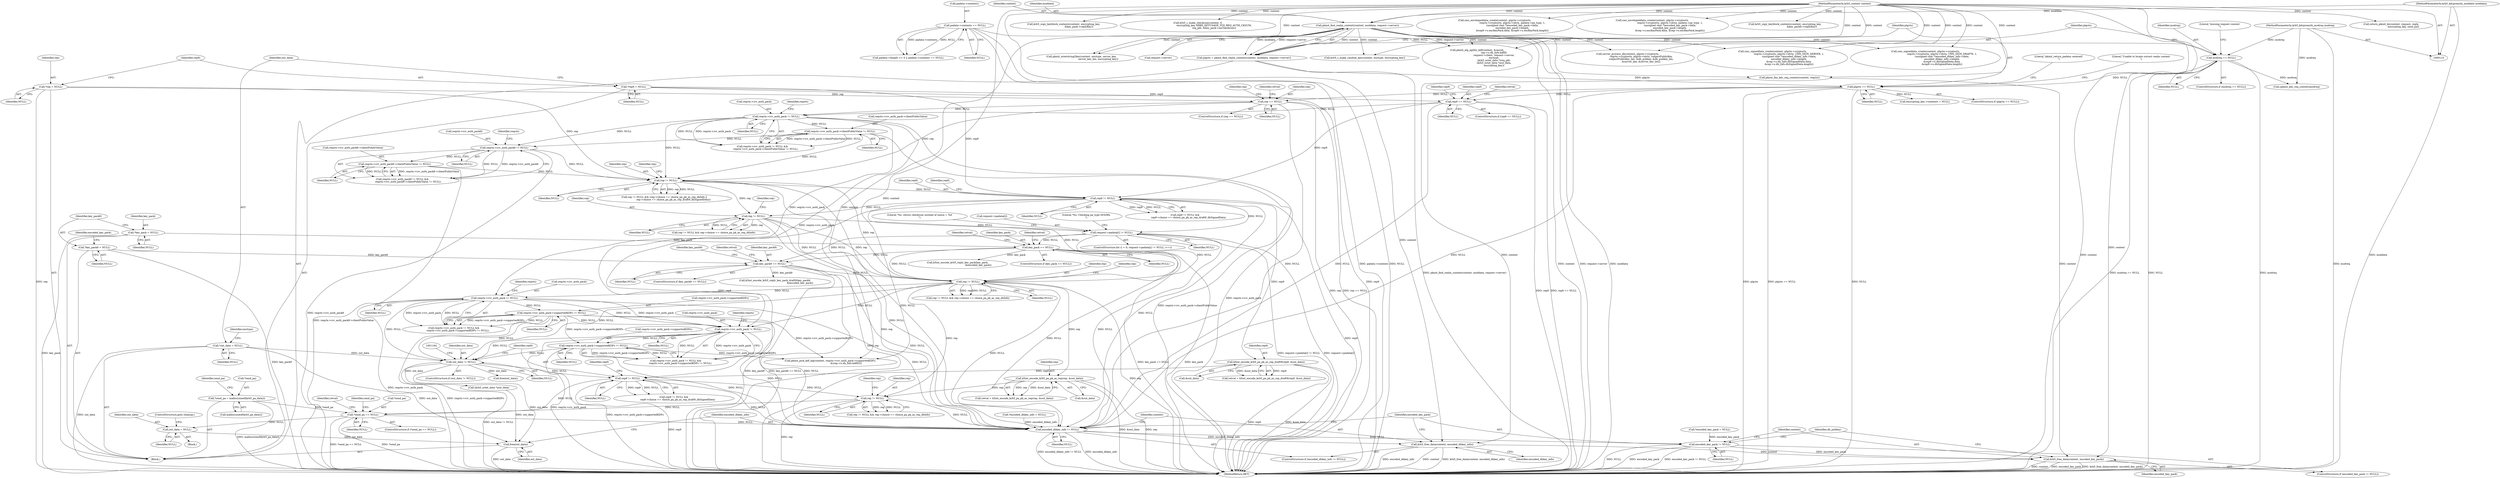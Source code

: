digraph "0_krb5_db64ca25d661a47b996b4e2645998b5d7f0eb52c@API" {
"1001272" [label="(Call,*send_pa == NULL)"];
"1001265" [label="(Call,*send_pa = malloc(sizeof(krb5_pa_data)))"];
"1001184" [label="(Call,rep != NULL)"];
"1001138" [label="(Call,k5int_encode_krb5_pa_pk_as_rep(rep, &out_data))"];
"1001066" [label="(Call,rep != NULL)"];
"1000528" [label="(Call,rep != NULL)"];
"1000470" [label="(Call,rep != NULL)"];
"1000172" [label="(Call,*rep = NULL)"];
"1000344" [label="(Call,rep == NULL)"];
"1000257" [label="(Call,plgctx == NULL)"];
"1000248" [label="(Call,plgctx = pkinit_find_realm_context(context, moddata, request->server))"];
"1000250" [label="(Call,pkinit_find_realm_context(context, moddata, request->server))"];
"1000111" [label="(MethodParameterIn,krb5_context context)"];
"1000120" [label="(MethodParameterIn,krb5_kdcpreauth_moddata moddata)"];
"1000240" [label="(Call,modreq == NULL)"];
"1000121" [label="(MethodParameterIn,krb5_kdcpreauth_modreq modreq)"];
"1000232" [label="(Call,padata->contents == NULL)"];
"1000390" [label="(Call,reqctx->rcv_auth_pack->clientPublicValue != NULL)"];
"1000385" [label="(Call,reqctx->rcv_auth_pack != NULL)"];
"1000364" [label="(Call,rep9 == NULL)"];
"1000176" [label="(Call,*rep9 = NULL)"];
"1000428" [label="(Call,reqctx->rcv_auth_pack9 != NULL)"];
"1000433" [label="(Call,reqctx->rcv_auth_pack9->clientPublicValue != NULL)"];
"1000519" [label="(Call,rep9 != NULL)"];
"1000916" [label="(Call,key_pack9 == NULL)"];
"1000194" [label="(Call,*key_pack9 = NULL)"];
"1000764" [label="(Call,key_pack == NULL)"];
"1000190" [label="(Call,*key_pack = NULL)"];
"1000712" [label="(Call,request->padata[i] != NULL)"];
"1001175" [label="(Call,rep9 != NULL)"];
"1001147" [label="(Call,k5int_encode_krb5_pa_pk_as_rep_draft9(rep9, &out_data))"];
"1001159" [label="(Call,out_data != NULL)"];
"1000180" [label="(Call,*out_data = NULL)"];
"1001080" [label="(Call,reqctx->rcv_auth_pack->supportedKDFs != NULL)"];
"1001075" [label="(Call,reqctx->rcv_auth_pack != NULL)"];
"1001090" [label="(Call,reqctx->rcv_auth_pack != NULL)"];
"1001095" [label="(Call,reqctx->rcv_auth_pack->supportedKDFs != NULL)"];
"1001286" [label="(Call,out_data = NULL)"];
"1001346" [label="(Call,free(out_data))"];
"1001349" [label="(Call,encoded_dhkey_info != NULL)"];
"1001352" [label="(Call,krb5_free_data(context, encoded_dhkey_info))"];
"1001359" [label="(Call,krb5_free_data(context, encoded_key_pack))"];
"1001356" [label="(Call,encoded_key_pack != NULL)"];
"1000195" [label="(Identifier,key_pack9)"];
"1000765" [label="(Identifier,key_pack)"];
"1000369" [label="(Identifier,retval)"];
"1000429" [label="(Call,reqctx->rcv_auth_pack9)"];
"1001068" [label="(Identifier,NULL)"];
"1001089" [label="(Call,reqctx->rcv_auth_pack != NULL &&\n            reqctx->rcv_auth_pack->supportedKDFs != NULL)"];
"1001180" [label="(Identifier,rep9)"];
"1001346" [label="(Call,free(out_data))"];
"1001339" [label="(Call,pkinit_fini_kdc_req_context(context, reqctx))"];
"1000345" [label="(Identifier,rep)"];
"1001348" [label="(ControlStructure,if (encoded_dhkey_info != NULL))"];
"1001083" [label="(Identifier,reqctx)"];
"1000346" [label="(Identifier,NULL)"];
"1001274" [label="(Identifier,send_pa)"];
"1001094" [label="(Identifier,NULL)"];
"1000521" [label="(Identifier,NULL)"];
"1000915" [label="(ControlStructure,if (key_pack9 == NULL))"];
"1000354" [label="(Identifier,rep)"];
"1001350" [label="(Identifier,encoded_dhkey_info)"];
"1000259" [label="(Identifier,NULL)"];
"1001177" [label="(Identifier,NULL)"];
"1001098" [label="(Identifier,reqctx)"];
"1001184" [label="(Call,rep != NULL)"];
"1000240" [label="(Call,modreq == NULL)"];
"1000219" [label="(Call,return_pkinit_kx(context, request, reply,\n                                encrypting_key, send_pa))"];
"1000186" [label="(Identifier,enctype)"];
"1001067" [label="(Identifier,rep)"];
"1000177" [label="(Identifier,rep9)"];
"1000374" [label="(Identifier,rep9)"];
"1000708" [label="(ControlStructure,for (i = 0; request->padata[i] != NULL; i++))"];
"1000248" [label="(Call,plgctx = pkinit_find_realm_context(context, moddata, request->server))"];
"1000363" [label="(ControlStructure,if (rep9 == NULL))"];
"1001145" [label="(Call,retval = k5int_encode_krb5_pa_pk_as_rep_draft9(rep9, &out_data))"];
"1001090" [label="(Call,reqctx->rcv_auth_pack != NULL)"];
"1000386" [label="(Call,reqctx->rcv_auth_pack)"];
"1001147" [label="(Call,k5int_encode_krb5_pa_pk_as_rep_draft9(rep9, &out_data))"];
"1000384" [label="(Call,reqctx->rcv_auth_pack != NULL &&\n        reqctx->rcv_auth_pack->clientPublicValue != NULL)"];
"1000718" [label="(Identifier,NULL)"];
"1001081" [label="(Call,reqctx->rcv_auth_pack->supportedKDFs)"];
"1000385" [label="(Call,reqctx->rcv_auth_pack != NULL)"];
"1001076" [label="(Call,reqctx->rcv_auth_pack)"];
"1001355" [label="(ControlStructure,if (encoded_key_pack != NULL))"];
"1001358" [label="(Identifier,NULL)"];
"1000191" [label="(Identifier,key_pack)"];
"1001363" [label="(Identifier,dh_pubkey)"];
"1001275" [label="(Identifier,NULL)"];
"1000251" [label="(Identifier,context)"];
"1001288" [label="(Identifier,NULL)"];
"1000172" [label="(Call,*rep = NULL)"];
"1000529" [label="(Identifier,rep)"];
"1000723" [label="(Literal,\"%s: Checking pa_type 0x%08x\n\")"];
"1001086" [label="(Identifier,NULL)"];
"1001080" [label="(Call,reqctx->rcv_auth_pack->supportedKDFs != NULL)"];
"1000841" [label="(Call,k5int_encode_krb5_reply_key_pack(key_pack,\n                                                      &encoded_key_pack))"];
"1000921" [label="(Identifier,retval)"];
"1001138" [label="(Call,k5int_encode_krb5_pa_pk_as_rep(rep, &out_data))"];
"1000190" [label="(Call,*key_pack = NULL)"];
"1001148" [label="(Identifier,rep9)"];
"1001289" [label="(ControlStructure,goto cleanup;)"];
"1000773" [label="(Identifier,retval)"];
"1000176" [label="(Call,*rep9 = NULL)"];
"1000832" [label="(Call,krb5_copy_keyblock_contents(context, encrypting_key,\n                                        &key_pack->replyKey))"];
"1000182" [label="(Identifier,NULL)"];
"1000253" [label="(Call,request->server)"];
"1000390" [label="(Call,reqctx->rcv_auth_pack->clientPublicValue != NULL)"];
"1000236" [label="(Identifier,NULL)"];
"1000527" [label="(Call,rep != NULL && rep->choice == choice_pa_pk_as_rep_dhInfo)"];
"1000432" [label="(Identifier,NULL)"];
"1000120" [label="(MethodParameterIn,krb5_kdcpreauth_moddata moddata)"];
"1001251" [label="(Call,pkinit_octetstring2key(context, enctype, server_key,\n                                            server_key_len, encrypting_key))"];
"1001352" [label="(Call,krb5_free_data(context, encoded_dhkey_info))"];
"1000433" [label="(Call,reqctx->rcv_auth_pack9->clientPublicValue != NULL)"];
"1001359" [label="(Call,krb5_free_data(context, encoded_key_pack))"];
"1000366" [label="(Identifier,NULL)"];
"1001286" [label="(Call,out_data = NULL)"];
"1000476" [label="(Identifier,rep)"];
"1001101" [label="(Identifier,NULL)"];
"1001287" [label="(Identifier,out_data)"];
"1001284" [label="(Call,free(out_data))"];
"1001079" [label="(Identifier,NULL)"];
"1000944" [label="(Call,k5int_encode_krb5_reply_key_pack_draft9(key_pack9,\n                                                                 &encoded_key_pack))"];
"1000250" [label="(Call,pkinit_find_realm_context(context, moddata, request->server))"];
"1000232" [label="(Call,padata->contents == NULL)"];
"1001272" [label="(Call,*send_pa == NULL)"];
"1000199" [label="(Identifier,encoded_key_pack)"];
"1001183" [label="(Call,rep != NULL && rep->choice == choice_pa_pk_as_rep_dhInfo)"];
"1001066" [label="(Call,rep != NULL)"];
"1000121" [label="(MethodParameterIn,krb5_kdcpreauth_modreq modreq)"];
"1000393" [label="(Identifier,reqctx)"];
"1000194" [label="(Call,*key_pack9 = NULL)"];
"1001160" [label="(Identifier,out_data)"];
"1000774" [label="(Call,krb5_c_make_checksum(context, 0,\n                                          encrypting_key, KRB5_KEYUSAGE_TGS_REQ_AUTH_CKSUM,\n                                          req_pkt, &key_pack->asChecksum))"];
"1001065" [label="(Call,rep != NULL && rep->choice == choice_pa_pk_as_rep_dhInfo)"];
"1001268" [label="(Call,malloc(sizeof(krb5_pa_data)))"];
"1000916" [label="(Call,key_pack9 == NULL)"];
"1000961" [label="(Call,cms_envelopeddata_create(context, plgctx->cryptoctx,\n                                              reqctx->cryptoctx, plgctx->idctx, padata->pa_type, 1,\n                                              (unsigned char *)encoded_key_pack->data,\n                                              encoded_key_pack->length,\n                                              &rep9->u.encKeyPack.data, &rep9->u.encKeyPack.length))"];
"1000344" [label="(Call,rep == NULL)"];
"1000168" [label="(Call,*encoded_dhkey_info = NULL)"];
"1000763" [label="(ControlStructure,if (key_pack == NULL))"];
"1000917" [label="(Identifier,key_pack9)"];
"1000533" [label="(Identifier,rep)"];
"1000249" [label="(Identifier,plgctx)"];
"1000122" [label="(Block,)"];
"1001095" [label="(Call,reqctx->rcv_auth_pack->supportedKDFs != NULL)"];
"1000918" [label="(Identifier,NULL)"];
"1000520" [label="(Identifier,rep9)"];
"1001266" [label="(Call,*send_pa)"];
"1000226" [label="(Call,padata->length <= 0 || padata->contents == NULL)"];
"1000746" [label="(Literal,\"%s: return checksum instead of nonce = %d\n\")"];
"1000518" [label="(Call,rep9 != NULL &&\n         rep9->choice == choice_pa_pk_as_rep_draft9_dhSignedData)"];
"1000233" [label="(Call,padata->contents)"];
"1000389" [label="(Identifier,NULL)"];
"1000192" [label="(Identifier,NULL)"];
"1000241" [label="(Identifier,modreq)"];
"1000471" [label="(Identifier,rep)"];
"1001175" [label="(Call,rep9 != NULL)"];
"1000257" [label="(Call,plgctx == NULL)"];
"1000252" [label="(Identifier,moddata)"];
"1000427" [label="(Call,reqctx->rcv_auth_pack9 != NULL &&\n               reqctx->rcv_auth_pack9->clientPublicValue != NULL)"];
"1000262" [label="(Literal,\"Unable to locate correct realm context\n\")"];
"1000181" [label="(Identifier,out_data)"];
"1000712" [label="(Call,request->padata[i] != NULL)"];
"1000180" [label="(Call,*out_data = NULL)"];
"1001354" [label="(Identifier,encoded_dhkey_info)"];
"1001075" [label="(Call,reqctx->rcv_auth_pack != NULL)"];
"1000439" [label="(Identifier,NULL)"];
"1000470" [label="(Call,rep != NULL)"];
"1001161" [label="(Identifier,NULL)"];
"1000530" [label="(Identifier,NULL)"];
"1000173" [label="(Identifier,rep)"];
"1000436" [label="(Identifier,reqctx)"];
"1001139" [label="(Identifier,rep)"];
"1001235" [label="(Call,(krb5_octet_data *)out_data)"];
"1000198" [label="(Call,*encoded_key_pack = NULL)"];
"1000343" [label="(ControlStructure,if (rep == NULL))"];
"1000286" [label="(Call,encrypting_key->contents = NULL)"];
"1001186" [label="(Identifier,NULL)"];
"1000349" [label="(Identifier,retval)"];
"1000469" [label="(Call,rep != NULL && (rep->choice == choice_pa_pk_as_rep_dhInfo ||\n                        rep->choice == choice_pa_pk_as_rep_draft9_dhSignedData))"];
"1000391" [label="(Call,reqctx->rcv_auth_pack->clientPublicValue)"];
"1000519" [label="(Call,rep9 != NULL)"];
"1001071" [label="(Identifier,rep)"];
"1000769" [label="(Identifier,retval)"];
"1000434" [label="(Call,reqctx->rcv_auth_pack9->clientPublicValue)"];
"1001265" [label="(Call,*send_pa = malloc(sizeof(krb5_pa_data)))"];
"1000926" [label="(Identifier,key_pack9)"];
"1000713" [label="(Call,request->padata[i])"];
"1000269" [label="(Call,(pkinit_kdc_req_context)modreq)"];
"1000866" [label="(Call,cms_envelopeddata_create(context, plgctx->cryptoctx,\n                                              reqctx->cryptoctx, plgctx->idctx, padata->pa_type, 1,\n                                              (unsigned char *)encoded_key_pack->data,\n                                              encoded_key_pack->length,\n                                              &rep->u.encKeyPack.data, &rep->u.encKeyPack.length))"];
"1001347" [label="(Identifier,out_data)"];
"1000698" [label="(Call,krb5_c_make_random_key(context, enctype, encrypting_key))"];
"1001214" [label="(Call,pkinit_alg_agility_kdf(context, &secret,\n                                            rep->u.dh_Info.kdfID,\n                                            request->client, request->server,\n                                            enctype,\n                                            (krb5_octet_data *)req_pkt,\n                                            (krb5_octet_data *)out_data,\n                                            encrypting_key))"];
"1000245" [label="(Literal,\"missing request context \n\")"];
"1000528" [label="(Call,rep != NULL)"];
"1000524" [label="(Identifier,rep9)"];
"1001074" [label="(Call,reqctx->rcv_auth_pack != NULL &&\n          reqctx->rcv_auth_pack->supportedKDFs != NULL)"];
"1001271" [label="(ControlStructure,if (*send_pa == NULL))"];
"1001278" [label="(Identifier,retval)"];
"1001091" [label="(Call,reqctx->rcv_auth_pack)"];
"1001159" [label="(Call,out_data != NULL)"];
"1000256" [label="(ControlStructure,if (plgctx == NULL))"];
"1000764" [label="(Call,key_pack == NULL)"];
"1000489" [label="(Call,server_process_dh(context, plgctx->cryptoctx,\n                                   reqctx->cryptoctx, plgctx->idctx, subjectPublicKey,\n                                   subjectPublicKey_len, &dh_pubkey, &dh_pubkey_len,\n                                   &server_key, &server_key_len))"];
"1000365" [label="(Identifier,rep9)"];
"1000196" [label="(Identifier,NULL)"];
"1001105" [label="(Call,pkinit_pick_kdf_alg(context, reqctx->rcv_auth_pack->supportedKDFs,\n                                         &(rep->u.dh_Info.kdfID)))"];
"1001096" [label="(Call,reqctx->rcv_auth_pack->supportedKDFs)"];
"1001174" [label="(Call,rep9 != NULL &&\n          rep9->choice == choice_pa_pk_as_rep_draft9_dhSignedData)"];
"1000364" [label="(Call,rep9 == NULL)"];
"1000174" [label="(Identifier,NULL)"];
"1000472" [label="(Identifier,NULL)"];
"1001360" [label="(Identifier,context)"];
"1001293" [label="(Identifier,send_pa)"];
"1000239" [label="(ControlStructure,if (modreq == NULL))"];
"1001158" [label="(ControlStructure,if (out_data != NULL))"];
"1000178" [label="(Identifier,NULL)"];
"1001357" [label="(Identifier,encoded_key_pack)"];
"1001356" [label="(Call,encoded_key_pack != NULL)"];
"1000242" [label="(Identifier,NULL)"];
"1001273" [label="(Call,*send_pa)"];
"1001149" [label="(Call,&out_data)"];
"1000596" [label="(Call,cms_signeddata_create(context, plgctx->cryptoctx,\n                                           reqctx->cryptoctx, plgctx->idctx, CMS_SIGN_SERVER, 1,\n                                           (unsigned char *)encoded_dhkey_info->data,\n                                           encoded_dhkey_info->length,\n                                           &rep->u.dh_Info.dhSignedData.data,\n                                           &rep->u.dh_Info.dhSignedData.length))"];
"1001351" [label="(Identifier,NULL)"];
"1001185" [label="(Identifier,rep)"];
"1000428" [label="(Call,reqctx->rcv_auth_pack9 != NULL)"];
"1000258" [label="(Identifier,plgctx)"];
"1000396" [label="(Identifier,NULL)"];
"1000935" [label="(Call,krb5_copy_keyblock_contents(context, encrypting_key,\n                                            &key_pack9->replyKey))"];
"1000648" [label="(Call,cms_signeddata_create(context, plgctx->cryptoctx,\n                                           reqctx->cryptoctx, plgctx->idctx, CMS_SIGN_DRAFT9, 1,\n                                           (unsigned char *)encoded_dhkey_info->data,\n                                           encoded_dhkey_info->length,\n                                           &rep9->u.dhSignedData.data,\n                                           &rep9->u.dhSignedData.length))"];
"1001189" [label="(Identifier,rep)"];
"1001140" [label="(Call,&out_data)"];
"1001136" [label="(Call,retval = k5int_encode_krb5_pa_pk_as_rep(rep, &out_data))"];
"1001353" [label="(Identifier,context)"];
"1000766" [label="(Identifier,NULL)"];
"1001349" [label="(Call,encoded_dhkey_info != NULL)"];
"1001276" [label="(Block,)"];
"1000266" [label="(Literal,\"pkinit_return_padata: entered!\n\")"];
"1001361" [label="(Identifier,encoded_key_pack)"];
"1001176" [label="(Identifier,rep9)"];
"1000111" [label="(MethodParameterIn,krb5_context context)"];
"1001409" [label="(MethodReturn,RET)"];
"1001272" -> "1001271"  [label="AST: "];
"1001272" -> "1001275"  [label="CFG: "];
"1001273" -> "1001272"  [label="AST: "];
"1001275" -> "1001272"  [label="AST: "];
"1001278" -> "1001272"  [label="CFG: "];
"1001293" -> "1001272"  [label="CFG: "];
"1001272" -> "1001409"  [label="DDG: *send_pa == NULL"];
"1001272" -> "1001409"  [label="DDG: *send_pa"];
"1001265" -> "1001272"  [label="DDG: *send_pa"];
"1001184" -> "1001272"  [label="DDG: NULL"];
"1001175" -> "1001272"  [label="DDG: NULL"];
"1001272" -> "1001286"  [label="DDG: NULL"];
"1001272" -> "1001349"  [label="DDG: NULL"];
"1001265" -> "1000122"  [label="AST: "];
"1001265" -> "1001268"  [label="CFG: "];
"1001266" -> "1001265"  [label="AST: "];
"1001268" -> "1001265"  [label="AST: "];
"1001274" -> "1001265"  [label="CFG: "];
"1001265" -> "1001409"  [label="DDG: malloc(sizeof(krb5_pa_data))"];
"1001184" -> "1001183"  [label="AST: "];
"1001184" -> "1001186"  [label="CFG: "];
"1001185" -> "1001184"  [label="AST: "];
"1001186" -> "1001184"  [label="AST: "];
"1001189" -> "1001184"  [label="CFG: "];
"1001183" -> "1001184"  [label="CFG: "];
"1001184" -> "1001409"  [label="DDG: rep"];
"1001184" -> "1001183"  [label="DDG: rep"];
"1001184" -> "1001183"  [label="DDG: NULL"];
"1001138" -> "1001184"  [label="DDG: rep"];
"1001066" -> "1001184"  [label="DDG: rep"];
"1001175" -> "1001184"  [label="DDG: NULL"];
"1001184" -> "1001349"  [label="DDG: NULL"];
"1001138" -> "1001136"  [label="AST: "];
"1001138" -> "1001140"  [label="CFG: "];
"1001139" -> "1001138"  [label="AST: "];
"1001140" -> "1001138"  [label="AST: "];
"1001136" -> "1001138"  [label="CFG: "];
"1001138" -> "1001409"  [label="DDG: &out_data"];
"1001138" -> "1001409"  [label="DDG: rep"];
"1001138" -> "1001136"  [label="DDG: rep"];
"1001138" -> "1001136"  [label="DDG: &out_data"];
"1001066" -> "1001138"  [label="DDG: rep"];
"1001066" -> "1001065"  [label="AST: "];
"1001066" -> "1001068"  [label="CFG: "];
"1001067" -> "1001066"  [label="AST: "];
"1001068" -> "1001066"  [label="AST: "];
"1001071" -> "1001066"  [label="CFG: "];
"1001065" -> "1001066"  [label="CFG: "];
"1001066" -> "1001409"  [label="DDG: rep"];
"1001066" -> "1001065"  [label="DDG: rep"];
"1001066" -> "1001065"  [label="DDG: NULL"];
"1000528" -> "1001066"  [label="DDG: rep"];
"1000528" -> "1001066"  [label="DDG: NULL"];
"1000470" -> "1001066"  [label="DDG: rep"];
"1000916" -> "1001066"  [label="DDG: NULL"];
"1000519" -> "1001066"  [label="DDG: NULL"];
"1000712" -> "1001066"  [label="DDG: NULL"];
"1000764" -> "1001066"  [label="DDG: NULL"];
"1001066" -> "1001075"  [label="DDG: NULL"];
"1001066" -> "1001090"  [label="DDG: NULL"];
"1001066" -> "1001159"  [label="DDG: NULL"];
"1001066" -> "1001349"  [label="DDG: NULL"];
"1000528" -> "1000527"  [label="AST: "];
"1000528" -> "1000530"  [label="CFG: "];
"1000529" -> "1000528"  [label="AST: "];
"1000530" -> "1000528"  [label="AST: "];
"1000533" -> "1000528"  [label="CFG: "];
"1000527" -> "1000528"  [label="CFG: "];
"1000528" -> "1001409"  [label="DDG: rep"];
"1000528" -> "1000527"  [label="DDG: rep"];
"1000528" -> "1000527"  [label="DDG: NULL"];
"1000470" -> "1000528"  [label="DDG: rep"];
"1000519" -> "1000528"  [label="DDG: NULL"];
"1000528" -> "1000712"  [label="DDG: NULL"];
"1000528" -> "1001349"  [label="DDG: NULL"];
"1000470" -> "1000469"  [label="AST: "];
"1000470" -> "1000472"  [label="CFG: "];
"1000471" -> "1000470"  [label="AST: "];
"1000472" -> "1000470"  [label="AST: "];
"1000476" -> "1000470"  [label="CFG: "];
"1000469" -> "1000470"  [label="CFG: "];
"1000470" -> "1001409"  [label="DDG: rep"];
"1000470" -> "1000469"  [label="DDG: rep"];
"1000470" -> "1000469"  [label="DDG: NULL"];
"1000172" -> "1000470"  [label="DDG: rep"];
"1000344" -> "1000470"  [label="DDG: rep"];
"1000390" -> "1000470"  [label="DDG: NULL"];
"1000385" -> "1000470"  [label="DDG: NULL"];
"1000428" -> "1000470"  [label="DDG: NULL"];
"1000433" -> "1000470"  [label="DDG: NULL"];
"1000470" -> "1000519"  [label="DDG: NULL"];
"1000470" -> "1001349"  [label="DDG: NULL"];
"1000172" -> "1000122"  [label="AST: "];
"1000172" -> "1000174"  [label="CFG: "];
"1000173" -> "1000172"  [label="AST: "];
"1000174" -> "1000172"  [label="AST: "];
"1000177" -> "1000172"  [label="CFG: "];
"1000172" -> "1001409"  [label="DDG: rep"];
"1000172" -> "1000344"  [label="DDG: rep"];
"1000344" -> "1000343"  [label="AST: "];
"1000344" -> "1000346"  [label="CFG: "];
"1000345" -> "1000344"  [label="AST: "];
"1000346" -> "1000344"  [label="AST: "];
"1000349" -> "1000344"  [label="CFG: "];
"1000354" -> "1000344"  [label="CFG: "];
"1000344" -> "1001409"  [label="DDG: rep == NULL"];
"1000344" -> "1001409"  [label="DDG: rep"];
"1000257" -> "1000344"  [label="DDG: NULL"];
"1000344" -> "1000385"  [label="DDG: NULL"];
"1000344" -> "1001349"  [label="DDG: NULL"];
"1000257" -> "1000256"  [label="AST: "];
"1000257" -> "1000259"  [label="CFG: "];
"1000258" -> "1000257"  [label="AST: "];
"1000259" -> "1000257"  [label="AST: "];
"1000262" -> "1000257"  [label="CFG: "];
"1000266" -> "1000257"  [label="CFG: "];
"1000257" -> "1001409"  [label="DDG: NULL"];
"1000257" -> "1001409"  [label="DDG: plgctx"];
"1000257" -> "1001409"  [label="DDG: plgctx == NULL"];
"1000248" -> "1000257"  [label="DDG: plgctx"];
"1000240" -> "1000257"  [label="DDG: NULL"];
"1000257" -> "1000286"  [label="DDG: NULL"];
"1000257" -> "1000364"  [label="DDG: NULL"];
"1000257" -> "1001349"  [label="DDG: NULL"];
"1000248" -> "1000122"  [label="AST: "];
"1000248" -> "1000250"  [label="CFG: "];
"1000249" -> "1000248"  [label="AST: "];
"1000250" -> "1000248"  [label="AST: "];
"1000258" -> "1000248"  [label="CFG: "];
"1000248" -> "1001409"  [label="DDG: pkinit_find_realm_context(context, moddata, request->server)"];
"1000250" -> "1000248"  [label="DDG: context"];
"1000250" -> "1000248"  [label="DDG: moddata"];
"1000250" -> "1000248"  [label="DDG: request->server"];
"1000250" -> "1000253"  [label="CFG: "];
"1000251" -> "1000250"  [label="AST: "];
"1000252" -> "1000250"  [label="AST: "];
"1000253" -> "1000250"  [label="AST: "];
"1000250" -> "1001409"  [label="DDG: context"];
"1000250" -> "1001409"  [label="DDG: request->server"];
"1000250" -> "1001409"  [label="DDG: moddata"];
"1000111" -> "1000250"  [label="DDG: context"];
"1000120" -> "1000250"  [label="DDG: moddata"];
"1000250" -> "1000489"  [label="DDG: context"];
"1000250" -> "1000596"  [label="DDG: context"];
"1000250" -> "1000648"  [label="DDG: context"];
"1000250" -> "1000698"  [label="DDG: context"];
"1000250" -> "1001105"  [label="DDG: context"];
"1000250" -> "1001214"  [label="DDG: context"];
"1000250" -> "1001214"  [label="DDG: request->server"];
"1000250" -> "1001251"  [label="DDG: context"];
"1000250" -> "1001339"  [label="DDG: context"];
"1000111" -> "1000110"  [label="AST: "];
"1000111" -> "1001409"  [label="DDG: context"];
"1000111" -> "1000219"  [label="DDG: context"];
"1000111" -> "1000489"  [label="DDG: context"];
"1000111" -> "1000596"  [label="DDG: context"];
"1000111" -> "1000648"  [label="DDG: context"];
"1000111" -> "1000698"  [label="DDG: context"];
"1000111" -> "1000774"  [label="DDG: context"];
"1000111" -> "1000832"  [label="DDG: context"];
"1000111" -> "1000866"  [label="DDG: context"];
"1000111" -> "1000935"  [label="DDG: context"];
"1000111" -> "1000961"  [label="DDG: context"];
"1000111" -> "1001105"  [label="DDG: context"];
"1000111" -> "1001214"  [label="DDG: context"];
"1000111" -> "1001251"  [label="DDG: context"];
"1000111" -> "1001339"  [label="DDG: context"];
"1000111" -> "1001352"  [label="DDG: context"];
"1000111" -> "1001359"  [label="DDG: context"];
"1000120" -> "1000110"  [label="AST: "];
"1000120" -> "1001409"  [label="DDG: moddata"];
"1000240" -> "1000239"  [label="AST: "];
"1000240" -> "1000242"  [label="CFG: "];
"1000241" -> "1000240"  [label="AST: "];
"1000242" -> "1000240"  [label="AST: "];
"1000245" -> "1000240"  [label="CFG: "];
"1000249" -> "1000240"  [label="CFG: "];
"1000240" -> "1001409"  [label="DDG: modreq == NULL"];
"1000240" -> "1001409"  [label="DDG: NULL"];
"1000240" -> "1001409"  [label="DDG: modreq"];
"1000121" -> "1000240"  [label="DDG: modreq"];
"1000232" -> "1000240"  [label="DDG: NULL"];
"1000240" -> "1000269"  [label="DDG: modreq"];
"1000121" -> "1000110"  [label="AST: "];
"1000121" -> "1001409"  [label="DDG: modreq"];
"1000121" -> "1000269"  [label="DDG: modreq"];
"1000232" -> "1000226"  [label="AST: "];
"1000232" -> "1000236"  [label="CFG: "];
"1000233" -> "1000232"  [label="AST: "];
"1000236" -> "1000232"  [label="AST: "];
"1000226" -> "1000232"  [label="CFG: "];
"1000232" -> "1001409"  [label="DDG: padata->contents"];
"1000232" -> "1001409"  [label="DDG: NULL"];
"1000232" -> "1000226"  [label="DDG: padata->contents"];
"1000232" -> "1000226"  [label="DDG: NULL"];
"1000390" -> "1000384"  [label="AST: "];
"1000390" -> "1000396"  [label="CFG: "];
"1000391" -> "1000390"  [label="AST: "];
"1000396" -> "1000390"  [label="AST: "];
"1000384" -> "1000390"  [label="CFG: "];
"1000390" -> "1001409"  [label="DDG: reqctx->rcv_auth_pack->clientPublicValue"];
"1000390" -> "1000384"  [label="DDG: reqctx->rcv_auth_pack->clientPublicValue"];
"1000390" -> "1000384"  [label="DDG: NULL"];
"1000385" -> "1000390"  [label="DDG: NULL"];
"1000390" -> "1000428"  [label="DDG: NULL"];
"1000385" -> "1000384"  [label="AST: "];
"1000385" -> "1000389"  [label="CFG: "];
"1000386" -> "1000385"  [label="AST: "];
"1000389" -> "1000385"  [label="AST: "];
"1000393" -> "1000385"  [label="CFG: "];
"1000384" -> "1000385"  [label="CFG: "];
"1000385" -> "1001409"  [label="DDG: reqctx->rcv_auth_pack"];
"1000385" -> "1000384"  [label="DDG: reqctx->rcv_auth_pack"];
"1000385" -> "1000384"  [label="DDG: NULL"];
"1000364" -> "1000385"  [label="DDG: NULL"];
"1000385" -> "1000428"  [label="DDG: NULL"];
"1000385" -> "1001075"  [label="DDG: reqctx->rcv_auth_pack"];
"1000385" -> "1001090"  [label="DDG: reqctx->rcv_auth_pack"];
"1000364" -> "1000363"  [label="AST: "];
"1000364" -> "1000366"  [label="CFG: "];
"1000365" -> "1000364"  [label="AST: "];
"1000366" -> "1000364"  [label="AST: "];
"1000369" -> "1000364"  [label="CFG: "];
"1000374" -> "1000364"  [label="CFG: "];
"1000364" -> "1001409"  [label="DDG: rep9"];
"1000364" -> "1001409"  [label="DDG: rep9 == NULL"];
"1000176" -> "1000364"  [label="DDG: rep9"];
"1000364" -> "1000519"  [label="DDG: rep9"];
"1000364" -> "1001349"  [label="DDG: NULL"];
"1000176" -> "1000122"  [label="AST: "];
"1000176" -> "1000178"  [label="CFG: "];
"1000177" -> "1000176"  [label="AST: "];
"1000178" -> "1000176"  [label="AST: "];
"1000181" -> "1000176"  [label="CFG: "];
"1000176" -> "1001409"  [label="DDG: rep9"];
"1000176" -> "1000519"  [label="DDG: rep9"];
"1000428" -> "1000427"  [label="AST: "];
"1000428" -> "1000432"  [label="CFG: "];
"1000429" -> "1000428"  [label="AST: "];
"1000432" -> "1000428"  [label="AST: "];
"1000436" -> "1000428"  [label="CFG: "];
"1000427" -> "1000428"  [label="CFG: "];
"1000428" -> "1001409"  [label="DDG: reqctx->rcv_auth_pack9"];
"1000428" -> "1000427"  [label="DDG: reqctx->rcv_auth_pack9"];
"1000428" -> "1000427"  [label="DDG: NULL"];
"1000428" -> "1000433"  [label="DDG: NULL"];
"1000433" -> "1000427"  [label="AST: "];
"1000433" -> "1000439"  [label="CFG: "];
"1000434" -> "1000433"  [label="AST: "];
"1000439" -> "1000433"  [label="AST: "];
"1000427" -> "1000433"  [label="CFG: "];
"1000433" -> "1001409"  [label="DDG: reqctx->rcv_auth_pack9->clientPublicValue"];
"1000433" -> "1000427"  [label="DDG: reqctx->rcv_auth_pack9->clientPublicValue"];
"1000433" -> "1000427"  [label="DDG: NULL"];
"1000519" -> "1000518"  [label="AST: "];
"1000519" -> "1000521"  [label="CFG: "];
"1000520" -> "1000519"  [label="AST: "];
"1000521" -> "1000519"  [label="AST: "];
"1000524" -> "1000519"  [label="CFG: "];
"1000518" -> "1000519"  [label="CFG: "];
"1000519" -> "1001409"  [label="DDG: rep9"];
"1000519" -> "1000518"  [label="DDG: rep9"];
"1000519" -> "1000518"  [label="DDG: NULL"];
"1000519" -> "1000712"  [label="DDG: NULL"];
"1000519" -> "1001147"  [label="DDG: rep9"];
"1000519" -> "1001175"  [label="DDG: rep9"];
"1000519" -> "1001349"  [label="DDG: NULL"];
"1000916" -> "1000915"  [label="AST: "];
"1000916" -> "1000918"  [label="CFG: "];
"1000917" -> "1000916"  [label="AST: "];
"1000918" -> "1000916"  [label="AST: "];
"1000921" -> "1000916"  [label="CFG: "];
"1000926" -> "1000916"  [label="CFG: "];
"1000916" -> "1001409"  [label="DDG: key_pack9 == NULL"];
"1000916" -> "1001409"  [label="DDG: key_pack9"];
"1000194" -> "1000916"  [label="DDG: key_pack9"];
"1000764" -> "1000916"  [label="DDG: NULL"];
"1000712" -> "1000916"  [label="DDG: NULL"];
"1000916" -> "1000944"  [label="DDG: key_pack9"];
"1000916" -> "1001349"  [label="DDG: NULL"];
"1000194" -> "1000122"  [label="AST: "];
"1000194" -> "1000196"  [label="CFG: "];
"1000195" -> "1000194"  [label="AST: "];
"1000196" -> "1000194"  [label="AST: "];
"1000199" -> "1000194"  [label="CFG: "];
"1000194" -> "1001409"  [label="DDG: key_pack9"];
"1000764" -> "1000763"  [label="AST: "];
"1000764" -> "1000766"  [label="CFG: "];
"1000765" -> "1000764"  [label="AST: "];
"1000766" -> "1000764"  [label="AST: "];
"1000769" -> "1000764"  [label="CFG: "];
"1000773" -> "1000764"  [label="CFG: "];
"1000764" -> "1001409"  [label="DDG: key_pack == NULL"];
"1000764" -> "1001409"  [label="DDG: key_pack"];
"1000190" -> "1000764"  [label="DDG: key_pack"];
"1000712" -> "1000764"  [label="DDG: NULL"];
"1000764" -> "1000841"  [label="DDG: key_pack"];
"1000764" -> "1001349"  [label="DDG: NULL"];
"1000190" -> "1000122"  [label="AST: "];
"1000190" -> "1000192"  [label="CFG: "];
"1000191" -> "1000190"  [label="AST: "];
"1000192" -> "1000190"  [label="AST: "];
"1000195" -> "1000190"  [label="CFG: "];
"1000190" -> "1001409"  [label="DDG: key_pack"];
"1000712" -> "1000708"  [label="AST: "];
"1000712" -> "1000718"  [label="CFG: "];
"1000713" -> "1000712"  [label="AST: "];
"1000718" -> "1000712"  [label="AST: "];
"1000723" -> "1000712"  [label="CFG: "];
"1000746" -> "1000712"  [label="CFG: "];
"1000712" -> "1001409"  [label="DDG: request->padata[i] != NULL"];
"1000712" -> "1001409"  [label="DDG: request->padata[i]"];
"1000712" -> "1001349"  [label="DDG: NULL"];
"1001175" -> "1001174"  [label="AST: "];
"1001175" -> "1001177"  [label="CFG: "];
"1001176" -> "1001175"  [label="AST: "];
"1001177" -> "1001175"  [label="AST: "];
"1001180" -> "1001175"  [label="CFG: "];
"1001174" -> "1001175"  [label="CFG: "];
"1001175" -> "1001409"  [label="DDG: rep9"];
"1001175" -> "1001174"  [label="DDG: rep9"];
"1001175" -> "1001174"  [label="DDG: NULL"];
"1001147" -> "1001175"  [label="DDG: rep9"];
"1001159" -> "1001175"  [label="DDG: NULL"];
"1001175" -> "1001349"  [label="DDG: NULL"];
"1001147" -> "1001145"  [label="AST: "];
"1001147" -> "1001149"  [label="CFG: "];
"1001148" -> "1001147"  [label="AST: "];
"1001149" -> "1001147"  [label="AST: "];
"1001145" -> "1001147"  [label="CFG: "];
"1001147" -> "1001409"  [label="DDG: rep9"];
"1001147" -> "1001409"  [label="DDG: &out_data"];
"1001147" -> "1001145"  [label="DDG: rep9"];
"1001147" -> "1001145"  [label="DDG: &out_data"];
"1001159" -> "1001158"  [label="AST: "];
"1001159" -> "1001161"  [label="CFG: "];
"1001160" -> "1001159"  [label="AST: "];
"1001161" -> "1001159"  [label="AST: "];
"1001164" -> "1001159"  [label="CFG: "];
"1001176" -> "1001159"  [label="CFG: "];
"1001159" -> "1001409"  [label="DDG: out_data != NULL"];
"1000180" -> "1001159"  [label="DDG: out_data"];
"1001080" -> "1001159"  [label="DDG: NULL"];
"1001090" -> "1001159"  [label="DDG: NULL"];
"1001095" -> "1001159"  [label="DDG: NULL"];
"1001075" -> "1001159"  [label="DDG: NULL"];
"1001159" -> "1001235"  [label="DDG: out_data"];
"1001159" -> "1001284"  [label="DDG: out_data"];
"1001159" -> "1001346"  [label="DDG: out_data"];
"1000180" -> "1000122"  [label="AST: "];
"1000180" -> "1000182"  [label="CFG: "];
"1000181" -> "1000180"  [label="AST: "];
"1000182" -> "1000180"  [label="AST: "];
"1000186" -> "1000180"  [label="CFG: "];
"1000180" -> "1001409"  [label="DDG: out_data"];
"1000180" -> "1001346"  [label="DDG: out_data"];
"1001080" -> "1001074"  [label="AST: "];
"1001080" -> "1001086"  [label="CFG: "];
"1001081" -> "1001080"  [label="AST: "];
"1001086" -> "1001080"  [label="AST: "];
"1001074" -> "1001080"  [label="CFG: "];
"1001080" -> "1001409"  [label="DDG: reqctx->rcv_auth_pack->supportedKDFs"];
"1001080" -> "1001074"  [label="DDG: reqctx->rcv_auth_pack->supportedKDFs"];
"1001080" -> "1001074"  [label="DDG: NULL"];
"1001075" -> "1001080"  [label="DDG: NULL"];
"1001080" -> "1001090"  [label="DDG: NULL"];
"1001080" -> "1001095"  [label="DDG: reqctx->rcv_auth_pack->supportedKDFs"];
"1001080" -> "1001105"  [label="DDG: reqctx->rcv_auth_pack->supportedKDFs"];
"1001080" -> "1001349"  [label="DDG: NULL"];
"1001075" -> "1001074"  [label="AST: "];
"1001075" -> "1001079"  [label="CFG: "];
"1001076" -> "1001075"  [label="AST: "];
"1001079" -> "1001075"  [label="AST: "];
"1001083" -> "1001075"  [label="CFG: "];
"1001074" -> "1001075"  [label="CFG: "];
"1001075" -> "1001409"  [label="DDG: reqctx->rcv_auth_pack"];
"1001075" -> "1001074"  [label="DDG: reqctx->rcv_auth_pack"];
"1001075" -> "1001074"  [label="DDG: NULL"];
"1001075" -> "1001090"  [label="DDG: reqctx->rcv_auth_pack"];
"1001075" -> "1001090"  [label="DDG: NULL"];
"1001075" -> "1001349"  [label="DDG: NULL"];
"1001090" -> "1001089"  [label="AST: "];
"1001090" -> "1001094"  [label="CFG: "];
"1001091" -> "1001090"  [label="AST: "];
"1001094" -> "1001090"  [label="AST: "];
"1001098" -> "1001090"  [label="CFG: "];
"1001089" -> "1001090"  [label="CFG: "];
"1001090" -> "1001409"  [label="DDG: reqctx->rcv_auth_pack"];
"1001090" -> "1001089"  [label="DDG: reqctx->rcv_auth_pack"];
"1001090" -> "1001089"  [label="DDG: NULL"];
"1001090" -> "1001095"  [label="DDG: NULL"];
"1001090" -> "1001349"  [label="DDG: NULL"];
"1001095" -> "1001089"  [label="AST: "];
"1001095" -> "1001101"  [label="CFG: "];
"1001096" -> "1001095"  [label="AST: "];
"1001101" -> "1001095"  [label="AST: "];
"1001089" -> "1001095"  [label="CFG: "];
"1001095" -> "1001409"  [label="DDG: reqctx->rcv_auth_pack->supportedKDFs"];
"1001095" -> "1001089"  [label="DDG: reqctx->rcv_auth_pack->supportedKDFs"];
"1001095" -> "1001089"  [label="DDG: NULL"];
"1001095" -> "1001105"  [label="DDG: reqctx->rcv_auth_pack->supportedKDFs"];
"1001095" -> "1001349"  [label="DDG: NULL"];
"1001286" -> "1001276"  [label="AST: "];
"1001286" -> "1001288"  [label="CFG: "];
"1001287" -> "1001286"  [label="AST: "];
"1001288" -> "1001286"  [label="AST: "];
"1001289" -> "1001286"  [label="CFG: "];
"1001286" -> "1001346"  [label="DDG: out_data"];
"1001346" -> "1000122"  [label="AST: "];
"1001346" -> "1001347"  [label="CFG: "];
"1001347" -> "1001346"  [label="AST: "];
"1001350" -> "1001346"  [label="CFG: "];
"1001346" -> "1001409"  [label="DDG: out_data"];
"1001235" -> "1001346"  [label="DDG: out_data"];
"1001349" -> "1001348"  [label="AST: "];
"1001349" -> "1001351"  [label="CFG: "];
"1001350" -> "1001349"  [label="AST: "];
"1001351" -> "1001349"  [label="AST: "];
"1001353" -> "1001349"  [label="CFG: "];
"1001357" -> "1001349"  [label="CFG: "];
"1001349" -> "1001409"  [label="DDG: encoded_dhkey_info != NULL"];
"1001349" -> "1001409"  [label="DDG: encoded_dhkey_info"];
"1000168" -> "1001349"  [label="DDG: encoded_dhkey_info"];
"1001349" -> "1001352"  [label="DDG: encoded_dhkey_info"];
"1001349" -> "1001356"  [label="DDG: NULL"];
"1001352" -> "1001348"  [label="AST: "];
"1001352" -> "1001354"  [label="CFG: "];
"1001353" -> "1001352"  [label="AST: "];
"1001354" -> "1001352"  [label="AST: "];
"1001357" -> "1001352"  [label="CFG: "];
"1001352" -> "1001409"  [label="DDG: context"];
"1001352" -> "1001409"  [label="DDG: krb5_free_data(context, encoded_dhkey_info)"];
"1001352" -> "1001409"  [label="DDG: encoded_dhkey_info"];
"1001339" -> "1001352"  [label="DDG: context"];
"1001352" -> "1001359"  [label="DDG: context"];
"1001359" -> "1001355"  [label="AST: "];
"1001359" -> "1001361"  [label="CFG: "];
"1001360" -> "1001359"  [label="AST: "];
"1001361" -> "1001359"  [label="AST: "];
"1001363" -> "1001359"  [label="CFG: "];
"1001359" -> "1001409"  [label="DDG: krb5_free_data(context, encoded_key_pack)"];
"1001359" -> "1001409"  [label="DDG: context"];
"1001359" -> "1001409"  [label="DDG: encoded_key_pack"];
"1001339" -> "1001359"  [label="DDG: context"];
"1001356" -> "1001359"  [label="DDG: encoded_key_pack"];
"1001356" -> "1001355"  [label="AST: "];
"1001356" -> "1001358"  [label="CFG: "];
"1001357" -> "1001356"  [label="AST: "];
"1001358" -> "1001356"  [label="AST: "];
"1001360" -> "1001356"  [label="CFG: "];
"1001363" -> "1001356"  [label="CFG: "];
"1001356" -> "1001409"  [label="DDG: encoded_key_pack"];
"1001356" -> "1001409"  [label="DDG: encoded_key_pack != NULL"];
"1001356" -> "1001409"  [label="DDG: NULL"];
"1000198" -> "1001356"  [label="DDG: encoded_key_pack"];
}
